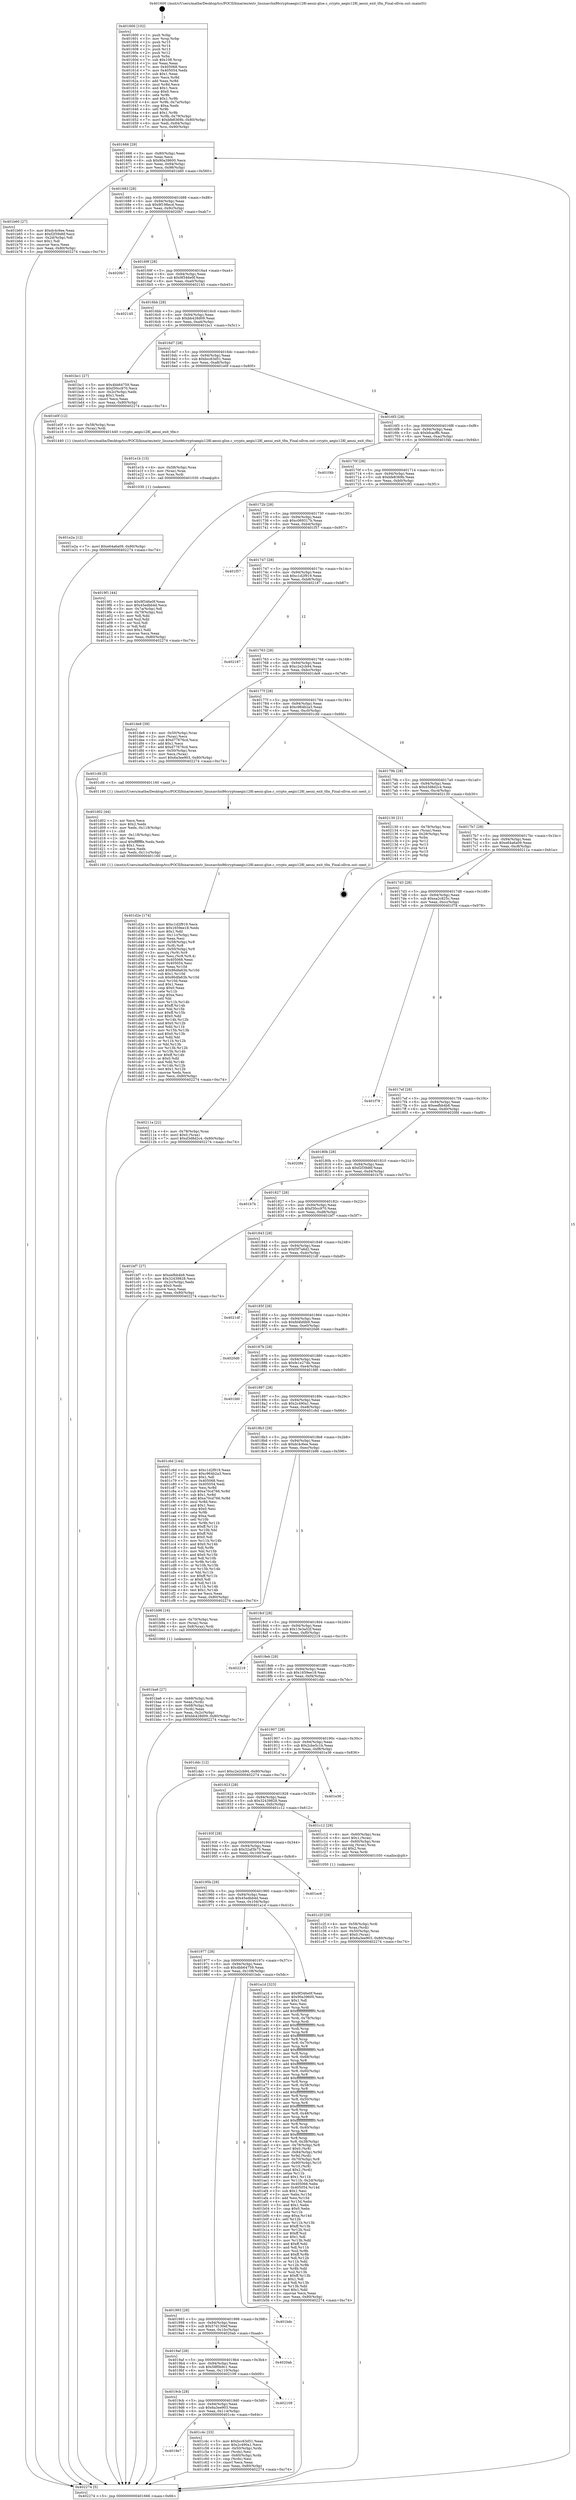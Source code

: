 digraph "0x401600" {
  label = "0x401600 (/mnt/c/Users/mathe/Desktop/tcc/POCII/binaries/extr_linuxarchx86cryptoaegis128l-aesni-glue.c_crypto_aegis128l_aesni_exit_tfm_Final-ollvm.out::main(0))"
  labelloc = "t"
  node[shape=record]

  Entry [label="",width=0.3,height=0.3,shape=circle,fillcolor=black,style=filled]
  "0x401666" [label="{
     0x401666 [29]\l
     | [instrs]\l
     &nbsp;&nbsp;0x401666 \<+3\>: mov -0x80(%rbp),%eax\l
     &nbsp;&nbsp;0x401669 \<+2\>: mov %eax,%ecx\l
     &nbsp;&nbsp;0x40166b \<+6\>: sub $0x90a39600,%ecx\l
     &nbsp;&nbsp;0x401671 \<+6\>: mov %eax,-0x94(%rbp)\l
     &nbsp;&nbsp;0x401677 \<+6\>: mov %ecx,-0x98(%rbp)\l
     &nbsp;&nbsp;0x40167d \<+6\>: je 0000000000401b60 \<main+0x560\>\l
  }"]
  "0x401b60" [label="{
     0x401b60 [27]\l
     | [instrs]\l
     &nbsp;&nbsp;0x401b60 \<+5\>: mov $0xdc4c6ee,%eax\l
     &nbsp;&nbsp;0x401b65 \<+5\>: mov $0xf2f39d6f,%ecx\l
     &nbsp;&nbsp;0x401b6a \<+3\>: mov -0x2d(%rbp),%dl\l
     &nbsp;&nbsp;0x401b6d \<+3\>: test $0x1,%dl\l
     &nbsp;&nbsp;0x401b70 \<+3\>: cmovne %ecx,%eax\l
     &nbsp;&nbsp;0x401b73 \<+3\>: mov %eax,-0x80(%rbp)\l
     &nbsp;&nbsp;0x401b76 \<+5\>: jmp 0000000000402274 \<main+0xc74\>\l
  }"]
  "0x401683" [label="{
     0x401683 [28]\l
     | [instrs]\l
     &nbsp;&nbsp;0x401683 \<+5\>: jmp 0000000000401688 \<main+0x88\>\l
     &nbsp;&nbsp;0x401688 \<+6\>: mov -0x94(%rbp),%eax\l
     &nbsp;&nbsp;0x40168e \<+5\>: sub $0x9f198ecd,%eax\l
     &nbsp;&nbsp;0x401693 \<+6\>: mov %eax,-0x9c(%rbp)\l
     &nbsp;&nbsp;0x401699 \<+6\>: je 00000000004020b7 \<main+0xab7\>\l
  }"]
  Exit [label="",width=0.3,height=0.3,shape=circle,fillcolor=black,style=filled,peripheries=2]
  "0x4020b7" [label="{
     0x4020b7\l
  }", style=dashed]
  "0x40169f" [label="{
     0x40169f [28]\l
     | [instrs]\l
     &nbsp;&nbsp;0x40169f \<+5\>: jmp 00000000004016a4 \<main+0xa4\>\l
     &nbsp;&nbsp;0x4016a4 \<+6\>: mov -0x94(%rbp),%eax\l
     &nbsp;&nbsp;0x4016aa \<+5\>: sub $0x9f346e0f,%eax\l
     &nbsp;&nbsp;0x4016af \<+6\>: mov %eax,-0xa0(%rbp)\l
     &nbsp;&nbsp;0x4016b5 \<+6\>: je 0000000000402145 \<main+0xb45\>\l
  }"]
  "0x401e2a" [label="{
     0x401e2a [12]\l
     | [instrs]\l
     &nbsp;&nbsp;0x401e2a \<+7\>: movl $0xe64a6a09,-0x80(%rbp)\l
     &nbsp;&nbsp;0x401e31 \<+5\>: jmp 0000000000402274 \<main+0xc74\>\l
  }"]
  "0x402145" [label="{
     0x402145\l
  }", style=dashed]
  "0x4016bb" [label="{
     0x4016bb [28]\l
     | [instrs]\l
     &nbsp;&nbsp;0x4016bb \<+5\>: jmp 00000000004016c0 \<main+0xc0\>\l
     &nbsp;&nbsp;0x4016c0 \<+6\>: mov -0x94(%rbp),%eax\l
     &nbsp;&nbsp;0x4016c6 \<+5\>: sub $0xbb428d09,%eax\l
     &nbsp;&nbsp;0x4016cb \<+6\>: mov %eax,-0xa4(%rbp)\l
     &nbsp;&nbsp;0x4016d1 \<+6\>: je 0000000000401bc1 \<main+0x5c1\>\l
  }"]
  "0x401e1b" [label="{
     0x401e1b [15]\l
     | [instrs]\l
     &nbsp;&nbsp;0x401e1b \<+4\>: mov -0x58(%rbp),%rax\l
     &nbsp;&nbsp;0x401e1f \<+3\>: mov (%rax),%rax\l
     &nbsp;&nbsp;0x401e22 \<+3\>: mov %rax,%rdi\l
     &nbsp;&nbsp;0x401e25 \<+5\>: call 0000000000401030 \<free@plt\>\l
     | [calls]\l
     &nbsp;&nbsp;0x401030 \{1\} (unknown)\l
  }"]
  "0x401bc1" [label="{
     0x401bc1 [27]\l
     | [instrs]\l
     &nbsp;&nbsp;0x401bc1 \<+5\>: mov $0x4bb64759,%eax\l
     &nbsp;&nbsp;0x401bc6 \<+5\>: mov $0xf30cc970,%ecx\l
     &nbsp;&nbsp;0x401bcb \<+3\>: mov -0x2c(%rbp),%edx\l
     &nbsp;&nbsp;0x401bce \<+3\>: cmp $0x1,%edx\l
     &nbsp;&nbsp;0x401bd1 \<+3\>: cmovl %ecx,%eax\l
     &nbsp;&nbsp;0x401bd4 \<+3\>: mov %eax,-0x80(%rbp)\l
     &nbsp;&nbsp;0x401bd7 \<+5\>: jmp 0000000000402274 \<main+0xc74\>\l
  }"]
  "0x4016d7" [label="{
     0x4016d7 [28]\l
     | [instrs]\l
     &nbsp;&nbsp;0x4016d7 \<+5\>: jmp 00000000004016dc \<main+0xdc\>\l
     &nbsp;&nbsp;0x4016dc \<+6\>: mov -0x94(%rbp),%eax\l
     &nbsp;&nbsp;0x4016e2 \<+5\>: sub $0xbcc63d51,%eax\l
     &nbsp;&nbsp;0x4016e7 \<+6\>: mov %eax,-0xa8(%rbp)\l
     &nbsp;&nbsp;0x4016ed \<+6\>: je 0000000000401e0f \<main+0x80f\>\l
  }"]
  "0x401d2e" [label="{
     0x401d2e [174]\l
     | [instrs]\l
     &nbsp;&nbsp;0x401d2e \<+5\>: mov $0xc1d2f919,%ecx\l
     &nbsp;&nbsp;0x401d33 \<+5\>: mov $0x1659ee18,%edx\l
     &nbsp;&nbsp;0x401d38 \<+3\>: mov $0x1,%dil\l
     &nbsp;&nbsp;0x401d3b \<+6\>: mov -0x11c(%rbp),%esi\l
     &nbsp;&nbsp;0x401d41 \<+3\>: imul %eax,%esi\l
     &nbsp;&nbsp;0x401d44 \<+4\>: mov -0x58(%rbp),%r8\l
     &nbsp;&nbsp;0x401d48 \<+3\>: mov (%r8),%r8\l
     &nbsp;&nbsp;0x401d4b \<+4\>: mov -0x50(%rbp),%r9\l
     &nbsp;&nbsp;0x401d4f \<+3\>: movslq (%r9),%r9\l
     &nbsp;&nbsp;0x401d52 \<+4\>: mov %esi,(%r8,%r9,4)\l
     &nbsp;&nbsp;0x401d56 \<+7\>: mov 0x405068,%eax\l
     &nbsp;&nbsp;0x401d5d \<+7\>: mov 0x405054,%esi\l
     &nbsp;&nbsp;0x401d64 \<+3\>: mov %eax,%r10d\l
     &nbsp;&nbsp;0x401d67 \<+7\>: add $0x86dfa63b,%r10d\l
     &nbsp;&nbsp;0x401d6e \<+4\>: sub $0x1,%r10d\l
     &nbsp;&nbsp;0x401d72 \<+7\>: sub $0x86dfa63b,%r10d\l
     &nbsp;&nbsp;0x401d79 \<+4\>: imul %r10d,%eax\l
     &nbsp;&nbsp;0x401d7d \<+3\>: and $0x1,%eax\l
     &nbsp;&nbsp;0x401d80 \<+3\>: cmp $0x0,%eax\l
     &nbsp;&nbsp;0x401d83 \<+4\>: sete %r11b\l
     &nbsp;&nbsp;0x401d87 \<+3\>: cmp $0xa,%esi\l
     &nbsp;&nbsp;0x401d8a \<+3\>: setl %bl\l
     &nbsp;&nbsp;0x401d8d \<+3\>: mov %r11b,%r14b\l
     &nbsp;&nbsp;0x401d90 \<+4\>: xor $0xff,%r14b\l
     &nbsp;&nbsp;0x401d94 \<+3\>: mov %bl,%r15b\l
     &nbsp;&nbsp;0x401d97 \<+4\>: xor $0xff,%r15b\l
     &nbsp;&nbsp;0x401d9b \<+4\>: xor $0x0,%dil\l
     &nbsp;&nbsp;0x401d9f \<+3\>: mov %r14b,%r12b\l
     &nbsp;&nbsp;0x401da2 \<+4\>: and $0x0,%r12b\l
     &nbsp;&nbsp;0x401da6 \<+3\>: and %dil,%r11b\l
     &nbsp;&nbsp;0x401da9 \<+3\>: mov %r15b,%r13b\l
     &nbsp;&nbsp;0x401dac \<+4\>: and $0x0,%r13b\l
     &nbsp;&nbsp;0x401db0 \<+3\>: and %dil,%bl\l
     &nbsp;&nbsp;0x401db3 \<+3\>: or %r11b,%r12b\l
     &nbsp;&nbsp;0x401db6 \<+3\>: or %bl,%r13b\l
     &nbsp;&nbsp;0x401db9 \<+3\>: xor %r13b,%r12b\l
     &nbsp;&nbsp;0x401dbc \<+3\>: or %r15b,%r14b\l
     &nbsp;&nbsp;0x401dbf \<+4\>: xor $0xff,%r14b\l
     &nbsp;&nbsp;0x401dc3 \<+4\>: or $0x0,%dil\l
     &nbsp;&nbsp;0x401dc7 \<+3\>: and %dil,%r14b\l
     &nbsp;&nbsp;0x401dca \<+3\>: or %r14b,%r12b\l
     &nbsp;&nbsp;0x401dcd \<+4\>: test $0x1,%r12b\l
     &nbsp;&nbsp;0x401dd1 \<+3\>: cmovne %edx,%ecx\l
     &nbsp;&nbsp;0x401dd4 \<+3\>: mov %ecx,-0x80(%rbp)\l
     &nbsp;&nbsp;0x401dd7 \<+5\>: jmp 0000000000402274 \<main+0xc74\>\l
  }"]
  "0x401e0f" [label="{
     0x401e0f [12]\l
     | [instrs]\l
     &nbsp;&nbsp;0x401e0f \<+4\>: mov -0x58(%rbp),%rax\l
     &nbsp;&nbsp;0x401e13 \<+3\>: mov (%rax),%rdi\l
     &nbsp;&nbsp;0x401e16 \<+5\>: call 0000000000401440 \<crypto_aegis128l_aesni_exit_tfm\>\l
     | [calls]\l
     &nbsp;&nbsp;0x401440 \{1\} (/mnt/c/Users/mathe/Desktop/tcc/POCII/binaries/extr_linuxarchx86cryptoaegis128l-aesni-glue.c_crypto_aegis128l_aesni_exit_tfm_Final-ollvm.out::crypto_aegis128l_aesni_exit_tfm)\l
  }"]
  "0x4016f3" [label="{
     0x4016f3 [28]\l
     | [instrs]\l
     &nbsp;&nbsp;0x4016f3 \<+5\>: jmp 00000000004016f8 \<main+0xf8\>\l
     &nbsp;&nbsp;0x4016f8 \<+6\>: mov -0x94(%rbp),%eax\l
     &nbsp;&nbsp;0x4016fe \<+5\>: sub $0xbfcacffb,%eax\l
     &nbsp;&nbsp;0x401703 \<+6\>: mov %eax,-0xac(%rbp)\l
     &nbsp;&nbsp;0x401709 \<+6\>: je 0000000000401f4b \<main+0x94b\>\l
  }"]
  "0x401d02" [label="{
     0x401d02 [44]\l
     | [instrs]\l
     &nbsp;&nbsp;0x401d02 \<+2\>: xor %ecx,%ecx\l
     &nbsp;&nbsp;0x401d04 \<+5\>: mov $0x2,%edx\l
     &nbsp;&nbsp;0x401d09 \<+6\>: mov %edx,-0x118(%rbp)\l
     &nbsp;&nbsp;0x401d0f \<+1\>: cltd\l
     &nbsp;&nbsp;0x401d10 \<+6\>: mov -0x118(%rbp),%esi\l
     &nbsp;&nbsp;0x401d16 \<+2\>: idiv %esi\l
     &nbsp;&nbsp;0x401d18 \<+6\>: imul $0xfffffffe,%edx,%edx\l
     &nbsp;&nbsp;0x401d1e \<+3\>: sub $0x1,%ecx\l
     &nbsp;&nbsp;0x401d21 \<+2\>: sub %ecx,%edx\l
     &nbsp;&nbsp;0x401d23 \<+6\>: mov %edx,-0x11c(%rbp)\l
     &nbsp;&nbsp;0x401d29 \<+5\>: call 0000000000401160 \<next_i\>\l
     | [calls]\l
     &nbsp;&nbsp;0x401160 \{1\} (/mnt/c/Users/mathe/Desktop/tcc/POCII/binaries/extr_linuxarchx86cryptoaegis128l-aesni-glue.c_crypto_aegis128l_aesni_exit_tfm_Final-ollvm.out::next_i)\l
  }"]
  "0x401f4b" [label="{
     0x401f4b\l
  }", style=dashed]
  "0x40170f" [label="{
     0x40170f [28]\l
     | [instrs]\l
     &nbsp;&nbsp;0x40170f \<+5\>: jmp 0000000000401714 \<main+0x114\>\l
     &nbsp;&nbsp;0x401714 \<+6\>: mov -0x94(%rbp),%eax\l
     &nbsp;&nbsp;0x40171a \<+5\>: sub $0xbfe8369b,%eax\l
     &nbsp;&nbsp;0x40171f \<+6\>: mov %eax,-0xb0(%rbp)\l
     &nbsp;&nbsp;0x401725 \<+6\>: je 00000000004019f1 \<main+0x3f1\>\l
  }"]
  "0x4019e7" [label="{
     0x4019e7\l
  }", style=dashed]
  "0x4019f1" [label="{
     0x4019f1 [44]\l
     | [instrs]\l
     &nbsp;&nbsp;0x4019f1 \<+5\>: mov $0x9f346e0f,%eax\l
     &nbsp;&nbsp;0x4019f6 \<+5\>: mov $0x45edbb4d,%ecx\l
     &nbsp;&nbsp;0x4019fb \<+3\>: mov -0x7a(%rbp),%dl\l
     &nbsp;&nbsp;0x4019fe \<+4\>: mov -0x79(%rbp),%sil\l
     &nbsp;&nbsp;0x401a02 \<+3\>: mov %dl,%dil\l
     &nbsp;&nbsp;0x401a05 \<+3\>: and %sil,%dil\l
     &nbsp;&nbsp;0x401a08 \<+3\>: xor %sil,%dl\l
     &nbsp;&nbsp;0x401a0b \<+3\>: or %dl,%dil\l
     &nbsp;&nbsp;0x401a0e \<+4\>: test $0x1,%dil\l
     &nbsp;&nbsp;0x401a12 \<+3\>: cmovne %ecx,%eax\l
     &nbsp;&nbsp;0x401a15 \<+3\>: mov %eax,-0x80(%rbp)\l
     &nbsp;&nbsp;0x401a18 \<+5\>: jmp 0000000000402274 \<main+0xc74\>\l
  }"]
  "0x40172b" [label="{
     0x40172b [28]\l
     | [instrs]\l
     &nbsp;&nbsp;0x40172b \<+5\>: jmp 0000000000401730 \<main+0x130\>\l
     &nbsp;&nbsp;0x401730 \<+6\>: mov -0x94(%rbp),%eax\l
     &nbsp;&nbsp;0x401736 \<+5\>: sub $0xc069317b,%eax\l
     &nbsp;&nbsp;0x40173b \<+6\>: mov %eax,-0xb4(%rbp)\l
     &nbsp;&nbsp;0x401741 \<+6\>: je 0000000000401f57 \<main+0x957\>\l
  }"]
  "0x402274" [label="{
     0x402274 [5]\l
     | [instrs]\l
     &nbsp;&nbsp;0x402274 \<+5\>: jmp 0000000000401666 \<main+0x66\>\l
  }"]
  "0x401600" [label="{
     0x401600 [102]\l
     | [instrs]\l
     &nbsp;&nbsp;0x401600 \<+1\>: push %rbp\l
     &nbsp;&nbsp;0x401601 \<+3\>: mov %rsp,%rbp\l
     &nbsp;&nbsp;0x401604 \<+2\>: push %r15\l
     &nbsp;&nbsp;0x401606 \<+2\>: push %r14\l
     &nbsp;&nbsp;0x401608 \<+2\>: push %r13\l
     &nbsp;&nbsp;0x40160a \<+2\>: push %r12\l
     &nbsp;&nbsp;0x40160c \<+1\>: push %rbx\l
     &nbsp;&nbsp;0x40160d \<+7\>: sub $0x108,%rsp\l
     &nbsp;&nbsp;0x401614 \<+2\>: xor %eax,%eax\l
     &nbsp;&nbsp;0x401616 \<+7\>: mov 0x405068,%ecx\l
     &nbsp;&nbsp;0x40161d \<+7\>: mov 0x405054,%edx\l
     &nbsp;&nbsp;0x401624 \<+3\>: sub $0x1,%eax\l
     &nbsp;&nbsp;0x401627 \<+3\>: mov %ecx,%r8d\l
     &nbsp;&nbsp;0x40162a \<+3\>: add %eax,%r8d\l
     &nbsp;&nbsp;0x40162d \<+4\>: imul %r8d,%ecx\l
     &nbsp;&nbsp;0x401631 \<+3\>: and $0x1,%ecx\l
     &nbsp;&nbsp;0x401634 \<+3\>: cmp $0x0,%ecx\l
     &nbsp;&nbsp;0x401637 \<+4\>: sete %r9b\l
     &nbsp;&nbsp;0x40163b \<+4\>: and $0x1,%r9b\l
     &nbsp;&nbsp;0x40163f \<+4\>: mov %r9b,-0x7a(%rbp)\l
     &nbsp;&nbsp;0x401643 \<+3\>: cmp $0xa,%edx\l
     &nbsp;&nbsp;0x401646 \<+4\>: setl %r9b\l
     &nbsp;&nbsp;0x40164a \<+4\>: and $0x1,%r9b\l
     &nbsp;&nbsp;0x40164e \<+4\>: mov %r9b,-0x79(%rbp)\l
     &nbsp;&nbsp;0x401652 \<+7\>: movl $0xbfe8369b,-0x80(%rbp)\l
     &nbsp;&nbsp;0x401659 \<+6\>: mov %edi,-0x84(%rbp)\l
     &nbsp;&nbsp;0x40165f \<+7\>: mov %rsi,-0x90(%rbp)\l
  }"]
  "0x401c4c" [label="{
     0x401c4c [33]\l
     | [instrs]\l
     &nbsp;&nbsp;0x401c4c \<+5\>: mov $0xbcc63d51,%eax\l
     &nbsp;&nbsp;0x401c51 \<+5\>: mov $0x2c490a1,%ecx\l
     &nbsp;&nbsp;0x401c56 \<+4\>: mov -0x50(%rbp),%rdx\l
     &nbsp;&nbsp;0x401c5a \<+2\>: mov (%rdx),%esi\l
     &nbsp;&nbsp;0x401c5c \<+4\>: mov -0x60(%rbp),%rdx\l
     &nbsp;&nbsp;0x401c60 \<+2\>: cmp (%rdx),%esi\l
     &nbsp;&nbsp;0x401c62 \<+3\>: cmovl %ecx,%eax\l
     &nbsp;&nbsp;0x401c65 \<+3\>: mov %eax,-0x80(%rbp)\l
     &nbsp;&nbsp;0x401c68 \<+5\>: jmp 0000000000402274 \<main+0xc74\>\l
  }"]
  "0x401f57" [label="{
     0x401f57\l
  }", style=dashed]
  "0x401747" [label="{
     0x401747 [28]\l
     | [instrs]\l
     &nbsp;&nbsp;0x401747 \<+5\>: jmp 000000000040174c \<main+0x14c\>\l
     &nbsp;&nbsp;0x40174c \<+6\>: mov -0x94(%rbp),%eax\l
     &nbsp;&nbsp;0x401752 \<+5\>: sub $0xc1d2f919,%eax\l
     &nbsp;&nbsp;0x401757 \<+6\>: mov %eax,-0xb8(%rbp)\l
     &nbsp;&nbsp;0x40175d \<+6\>: je 0000000000402187 \<main+0xb87\>\l
  }"]
  "0x4019cb" [label="{
     0x4019cb [28]\l
     | [instrs]\l
     &nbsp;&nbsp;0x4019cb \<+5\>: jmp 00000000004019d0 \<main+0x3d0\>\l
     &nbsp;&nbsp;0x4019d0 \<+6\>: mov -0x94(%rbp),%eax\l
     &nbsp;&nbsp;0x4019d6 \<+5\>: sub $0x6a3ee903,%eax\l
     &nbsp;&nbsp;0x4019db \<+6\>: mov %eax,-0x114(%rbp)\l
     &nbsp;&nbsp;0x4019e1 \<+6\>: je 0000000000401c4c \<main+0x64c\>\l
  }"]
  "0x402187" [label="{
     0x402187\l
  }", style=dashed]
  "0x401763" [label="{
     0x401763 [28]\l
     | [instrs]\l
     &nbsp;&nbsp;0x401763 \<+5\>: jmp 0000000000401768 \<main+0x168\>\l
     &nbsp;&nbsp;0x401768 \<+6\>: mov -0x94(%rbp),%eax\l
     &nbsp;&nbsp;0x40176e \<+5\>: sub $0xc2e2cb94,%eax\l
     &nbsp;&nbsp;0x401773 \<+6\>: mov %eax,-0xbc(%rbp)\l
     &nbsp;&nbsp;0x401779 \<+6\>: je 0000000000401de8 \<main+0x7e8\>\l
  }"]
  "0x402109" [label="{
     0x402109\l
  }", style=dashed]
  "0x401de8" [label="{
     0x401de8 [39]\l
     | [instrs]\l
     &nbsp;&nbsp;0x401de8 \<+4\>: mov -0x50(%rbp),%rax\l
     &nbsp;&nbsp;0x401dec \<+2\>: mov (%rax),%ecx\l
     &nbsp;&nbsp;0x401dee \<+6\>: sub $0xd77676cd,%ecx\l
     &nbsp;&nbsp;0x401df4 \<+3\>: add $0x1,%ecx\l
     &nbsp;&nbsp;0x401df7 \<+6\>: add $0xd77676cd,%ecx\l
     &nbsp;&nbsp;0x401dfd \<+4\>: mov -0x50(%rbp),%rax\l
     &nbsp;&nbsp;0x401e01 \<+2\>: mov %ecx,(%rax)\l
     &nbsp;&nbsp;0x401e03 \<+7\>: movl $0x6a3ee903,-0x80(%rbp)\l
     &nbsp;&nbsp;0x401e0a \<+5\>: jmp 0000000000402274 \<main+0xc74\>\l
  }"]
  "0x40177f" [label="{
     0x40177f [28]\l
     | [instrs]\l
     &nbsp;&nbsp;0x40177f \<+5\>: jmp 0000000000401784 \<main+0x184\>\l
     &nbsp;&nbsp;0x401784 \<+6\>: mov -0x94(%rbp),%eax\l
     &nbsp;&nbsp;0x40178a \<+5\>: sub $0xc964b2a3,%eax\l
     &nbsp;&nbsp;0x40178f \<+6\>: mov %eax,-0xc0(%rbp)\l
     &nbsp;&nbsp;0x401795 \<+6\>: je 0000000000401cfd \<main+0x6fd\>\l
  }"]
  "0x4019af" [label="{
     0x4019af [28]\l
     | [instrs]\l
     &nbsp;&nbsp;0x4019af \<+5\>: jmp 00000000004019b4 \<main+0x3b4\>\l
     &nbsp;&nbsp;0x4019b4 \<+6\>: mov -0x94(%rbp),%eax\l
     &nbsp;&nbsp;0x4019ba \<+5\>: sub $0x58f0b9c1,%eax\l
     &nbsp;&nbsp;0x4019bf \<+6\>: mov %eax,-0x110(%rbp)\l
     &nbsp;&nbsp;0x4019c5 \<+6\>: je 0000000000402109 \<main+0xb09\>\l
  }"]
  "0x401cfd" [label="{
     0x401cfd [5]\l
     | [instrs]\l
     &nbsp;&nbsp;0x401cfd \<+5\>: call 0000000000401160 \<next_i\>\l
     | [calls]\l
     &nbsp;&nbsp;0x401160 \{1\} (/mnt/c/Users/mathe/Desktop/tcc/POCII/binaries/extr_linuxarchx86cryptoaegis128l-aesni-glue.c_crypto_aegis128l_aesni_exit_tfm_Final-ollvm.out::next_i)\l
  }"]
  "0x40179b" [label="{
     0x40179b [28]\l
     | [instrs]\l
     &nbsp;&nbsp;0x40179b \<+5\>: jmp 00000000004017a0 \<main+0x1a0\>\l
     &nbsp;&nbsp;0x4017a0 \<+6\>: mov -0x94(%rbp),%eax\l
     &nbsp;&nbsp;0x4017a6 \<+5\>: sub $0xd3d8d2c4,%eax\l
     &nbsp;&nbsp;0x4017ab \<+6\>: mov %eax,-0xc4(%rbp)\l
     &nbsp;&nbsp;0x4017b1 \<+6\>: je 0000000000402130 \<main+0xb30\>\l
  }"]
  "0x4020ab" [label="{
     0x4020ab\l
  }", style=dashed]
  "0x402130" [label="{
     0x402130 [21]\l
     | [instrs]\l
     &nbsp;&nbsp;0x402130 \<+4\>: mov -0x78(%rbp),%rax\l
     &nbsp;&nbsp;0x402134 \<+2\>: mov (%rax),%eax\l
     &nbsp;&nbsp;0x402136 \<+4\>: lea -0x28(%rbp),%rsp\l
     &nbsp;&nbsp;0x40213a \<+1\>: pop %rbx\l
     &nbsp;&nbsp;0x40213b \<+2\>: pop %r12\l
     &nbsp;&nbsp;0x40213d \<+2\>: pop %r13\l
     &nbsp;&nbsp;0x40213f \<+2\>: pop %r14\l
     &nbsp;&nbsp;0x402141 \<+2\>: pop %r15\l
     &nbsp;&nbsp;0x402143 \<+1\>: pop %rbp\l
     &nbsp;&nbsp;0x402144 \<+1\>: ret\l
  }"]
  "0x4017b7" [label="{
     0x4017b7 [28]\l
     | [instrs]\l
     &nbsp;&nbsp;0x4017b7 \<+5\>: jmp 00000000004017bc \<main+0x1bc\>\l
     &nbsp;&nbsp;0x4017bc \<+6\>: mov -0x94(%rbp),%eax\l
     &nbsp;&nbsp;0x4017c2 \<+5\>: sub $0xe64a6a09,%eax\l
     &nbsp;&nbsp;0x4017c7 \<+6\>: mov %eax,-0xc8(%rbp)\l
     &nbsp;&nbsp;0x4017cd \<+6\>: je 000000000040211a \<main+0xb1a\>\l
  }"]
  "0x401993" [label="{
     0x401993 [28]\l
     | [instrs]\l
     &nbsp;&nbsp;0x401993 \<+5\>: jmp 0000000000401998 \<main+0x398\>\l
     &nbsp;&nbsp;0x401998 \<+6\>: mov -0x94(%rbp),%eax\l
     &nbsp;&nbsp;0x40199e \<+5\>: sub $0x57d130ef,%eax\l
     &nbsp;&nbsp;0x4019a3 \<+6\>: mov %eax,-0x10c(%rbp)\l
     &nbsp;&nbsp;0x4019a9 \<+6\>: je 00000000004020ab \<main+0xaab\>\l
  }"]
  "0x40211a" [label="{
     0x40211a [22]\l
     | [instrs]\l
     &nbsp;&nbsp;0x40211a \<+4\>: mov -0x78(%rbp),%rax\l
     &nbsp;&nbsp;0x40211e \<+6\>: movl $0x0,(%rax)\l
     &nbsp;&nbsp;0x402124 \<+7\>: movl $0xd3d8d2c4,-0x80(%rbp)\l
     &nbsp;&nbsp;0x40212b \<+5\>: jmp 0000000000402274 \<main+0xc74\>\l
  }"]
  "0x4017d3" [label="{
     0x4017d3 [28]\l
     | [instrs]\l
     &nbsp;&nbsp;0x4017d3 \<+5\>: jmp 00000000004017d8 \<main+0x1d8\>\l
     &nbsp;&nbsp;0x4017d8 \<+6\>: mov -0x94(%rbp),%eax\l
     &nbsp;&nbsp;0x4017de \<+5\>: sub $0xea2c825c,%eax\l
     &nbsp;&nbsp;0x4017e3 \<+6\>: mov %eax,-0xcc(%rbp)\l
     &nbsp;&nbsp;0x4017e9 \<+6\>: je 0000000000401f78 \<main+0x978\>\l
  }"]
  "0x401bdc" [label="{
     0x401bdc\l
  }", style=dashed]
  "0x401f78" [label="{
     0x401f78\l
  }", style=dashed]
  "0x4017ef" [label="{
     0x4017ef [28]\l
     | [instrs]\l
     &nbsp;&nbsp;0x4017ef \<+5\>: jmp 00000000004017f4 \<main+0x1f4\>\l
     &nbsp;&nbsp;0x4017f4 \<+6\>: mov -0x94(%rbp),%eax\l
     &nbsp;&nbsp;0x4017fa \<+5\>: sub $0xeefbb4b8,%eax\l
     &nbsp;&nbsp;0x4017ff \<+6\>: mov %eax,-0xd0(%rbp)\l
     &nbsp;&nbsp;0x401805 \<+6\>: je 00000000004020fd \<main+0xafd\>\l
  }"]
  "0x401c2f" [label="{
     0x401c2f [29]\l
     | [instrs]\l
     &nbsp;&nbsp;0x401c2f \<+4\>: mov -0x58(%rbp),%rdi\l
     &nbsp;&nbsp;0x401c33 \<+3\>: mov %rax,(%rdi)\l
     &nbsp;&nbsp;0x401c36 \<+4\>: mov -0x50(%rbp),%rax\l
     &nbsp;&nbsp;0x401c3a \<+6\>: movl $0x0,(%rax)\l
     &nbsp;&nbsp;0x401c40 \<+7\>: movl $0x6a3ee903,-0x80(%rbp)\l
     &nbsp;&nbsp;0x401c47 \<+5\>: jmp 0000000000402274 \<main+0xc74\>\l
  }"]
  "0x4020fd" [label="{
     0x4020fd\l
  }", style=dashed]
  "0x40180b" [label="{
     0x40180b [28]\l
     | [instrs]\l
     &nbsp;&nbsp;0x40180b \<+5\>: jmp 0000000000401810 \<main+0x210\>\l
     &nbsp;&nbsp;0x401810 \<+6\>: mov -0x94(%rbp),%eax\l
     &nbsp;&nbsp;0x401816 \<+5\>: sub $0xf2f39d6f,%eax\l
     &nbsp;&nbsp;0x40181b \<+6\>: mov %eax,-0xd4(%rbp)\l
     &nbsp;&nbsp;0x401821 \<+6\>: je 0000000000401b7b \<main+0x57b\>\l
  }"]
  "0x401ba6" [label="{
     0x401ba6 [27]\l
     | [instrs]\l
     &nbsp;&nbsp;0x401ba6 \<+4\>: mov -0x68(%rbp),%rdi\l
     &nbsp;&nbsp;0x401baa \<+2\>: mov %eax,(%rdi)\l
     &nbsp;&nbsp;0x401bac \<+4\>: mov -0x68(%rbp),%rdi\l
     &nbsp;&nbsp;0x401bb0 \<+2\>: mov (%rdi),%eax\l
     &nbsp;&nbsp;0x401bb2 \<+3\>: mov %eax,-0x2c(%rbp)\l
     &nbsp;&nbsp;0x401bb5 \<+7\>: movl $0xbb428d09,-0x80(%rbp)\l
     &nbsp;&nbsp;0x401bbc \<+5\>: jmp 0000000000402274 \<main+0xc74\>\l
  }"]
  "0x401b7b" [label="{
     0x401b7b\l
  }", style=dashed]
  "0x401827" [label="{
     0x401827 [28]\l
     | [instrs]\l
     &nbsp;&nbsp;0x401827 \<+5\>: jmp 000000000040182c \<main+0x22c\>\l
     &nbsp;&nbsp;0x40182c \<+6\>: mov -0x94(%rbp),%eax\l
     &nbsp;&nbsp;0x401832 \<+5\>: sub $0xf30cc970,%eax\l
     &nbsp;&nbsp;0x401837 \<+6\>: mov %eax,-0xd8(%rbp)\l
     &nbsp;&nbsp;0x40183d \<+6\>: je 0000000000401bf7 \<main+0x5f7\>\l
  }"]
  "0x401977" [label="{
     0x401977 [28]\l
     | [instrs]\l
     &nbsp;&nbsp;0x401977 \<+5\>: jmp 000000000040197c \<main+0x37c\>\l
     &nbsp;&nbsp;0x40197c \<+6\>: mov -0x94(%rbp),%eax\l
     &nbsp;&nbsp;0x401982 \<+5\>: sub $0x4bb64759,%eax\l
     &nbsp;&nbsp;0x401987 \<+6\>: mov %eax,-0x108(%rbp)\l
     &nbsp;&nbsp;0x40198d \<+6\>: je 0000000000401bdc \<main+0x5dc\>\l
  }"]
  "0x401bf7" [label="{
     0x401bf7 [27]\l
     | [instrs]\l
     &nbsp;&nbsp;0x401bf7 \<+5\>: mov $0xeefbb4b8,%eax\l
     &nbsp;&nbsp;0x401bfc \<+5\>: mov $0x32439828,%ecx\l
     &nbsp;&nbsp;0x401c01 \<+3\>: mov -0x2c(%rbp),%edx\l
     &nbsp;&nbsp;0x401c04 \<+3\>: cmp $0x0,%edx\l
     &nbsp;&nbsp;0x401c07 \<+3\>: cmove %ecx,%eax\l
     &nbsp;&nbsp;0x401c0a \<+3\>: mov %eax,-0x80(%rbp)\l
     &nbsp;&nbsp;0x401c0d \<+5\>: jmp 0000000000402274 \<main+0xc74\>\l
  }"]
  "0x401843" [label="{
     0x401843 [28]\l
     | [instrs]\l
     &nbsp;&nbsp;0x401843 \<+5\>: jmp 0000000000401848 \<main+0x248\>\l
     &nbsp;&nbsp;0x401848 \<+6\>: mov -0x94(%rbp),%eax\l
     &nbsp;&nbsp;0x40184e \<+5\>: sub $0xf3f7a6d2,%eax\l
     &nbsp;&nbsp;0x401853 \<+6\>: mov %eax,-0xdc(%rbp)\l
     &nbsp;&nbsp;0x401859 \<+6\>: je 00000000004021df \<main+0xbdf\>\l
  }"]
  "0x401a1d" [label="{
     0x401a1d [323]\l
     | [instrs]\l
     &nbsp;&nbsp;0x401a1d \<+5\>: mov $0x9f346e0f,%eax\l
     &nbsp;&nbsp;0x401a22 \<+5\>: mov $0x90a39600,%ecx\l
     &nbsp;&nbsp;0x401a27 \<+2\>: mov $0x1,%dl\l
     &nbsp;&nbsp;0x401a29 \<+2\>: xor %esi,%esi\l
     &nbsp;&nbsp;0x401a2b \<+3\>: mov %rsp,%rdi\l
     &nbsp;&nbsp;0x401a2e \<+4\>: add $0xfffffffffffffff0,%rdi\l
     &nbsp;&nbsp;0x401a32 \<+3\>: mov %rdi,%rsp\l
     &nbsp;&nbsp;0x401a35 \<+4\>: mov %rdi,-0x78(%rbp)\l
     &nbsp;&nbsp;0x401a39 \<+3\>: mov %rsp,%rdi\l
     &nbsp;&nbsp;0x401a3c \<+4\>: add $0xfffffffffffffff0,%rdi\l
     &nbsp;&nbsp;0x401a40 \<+3\>: mov %rdi,%rsp\l
     &nbsp;&nbsp;0x401a43 \<+3\>: mov %rsp,%r8\l
     &nbsp;&nbsp;0x401a46 \<+4\>: add $0xfffffffffffffff0,%r8\l
     &nbsp;&nbsp;0x401a4a \<+3\>: mov %r8,%rsp\l
     &nbsp;&nbsp;0x401a4d \<+4\>: mov %r8,-0x70(%rbp)\l
     &nbsp;&nbsp;0x401a51 \<+3\>: mov %rsp,%r8\l
     &nbsp;&nbsp;0x401a54 \<+4\>: add $0xfffffffffffffff0,%r8\l
     &nbsp;&nbsp;0x401a58 \<+3\>: mov %r8,%rsp\l
     &nbsp;&nbsp;0x401a5b \<+4\>: mov %r8,-0x68(%rbp)\l
     &nbsp;&nbsp;0x401a5f \<+3\>: mov %rsp,%r8\l
     &nbsp;&nbsp;0x401a62 \<+4\>: add $0xfffffffffffffff0,%r8\l
     &nbsp;&nbsp;0x401a66 \<+3\>: mov %r8,%rsp\l
     &nbsp;&nbsp;0x401a69 \<+4\>: mov %r8,-0x60(%rbp)\l
     &nbsp;&nbsp;0x401a6d \<+3\>: mov %rsp,%r8\l
     &nbsp;&nbsp;0x401a70 \<+4\>: add $0xfffffffffffffff0,%r8\l
     &nbsp;&nbsp;0x401a74 \<+3\>: mov %r8,%rsp\l
     &nbsp;&nbsp;0x401a77 \<+4\>: mov %r8,-0x58(%rbp)\l
     &nbsp;&nbsp;0x401a7b \<+3\>: mov %rsp,%r8\l
     &nbsp;&nbsp;0x401a7e \<+4\>: add $0xfffffffffffffff0,%r8\l
     &nbsp;&nbsp;0x401a82 \<+3\>: mov %r8,%rsp\l
     &nbsp;&nbsp;0x401a85 \<+4\>: mov %r8,-0x50(%rbp)\l
     &nbsp;&nbsp;0x401a89 \<+3\>: mov %rsp,%r8\l
     &nbsp;&nbsp;0x401a8c \<+4\>: add $0xfffffffffffffff0,%r8\l
     &nbsp;&nbsp;0x401a90 \<+3\>: mov %r8,%rsp\l
     &nbsp;&nbsp;0x401a93 \<+4\>: mov %r8,-0x48(%rbp)\l
     &nbsp;&nbsp;0x401a97 \<+3\>: mov %rsp,%r8\l
     &nbsp;&nbsp;0x401a9a \<+4\>: add $0xfffffffffffffff0,%r8\l
     &nbsp;&nbsp;0x401a9e \<+3\>: mov %r8,%rsp\l
     &nbsp;&nbsp;0x401aa1 \<+4\>: mov %r8,-0x40(%rbp)\l
     &nbsp;&nbsp;0x401aa5 \<+3\>: mov %rsp,%r8\l
     &nbsp;&nbsp;0x401aa8 \<+4\>: add $0xfffffffffffffff0,%r8\l
     &nbsp;&nbsp;0x401aac \<+3\>: mov %r8,%rsp\l
     &nbsp;&nbsp;0x401aaf \<+4\>: mov %r8,-0x38(%rbp)\l
     &nbsp;&nbsp;0x401ab3 \<+4\>: mov -0x78(%rbp),%r8\l
     &nbsp;&nbsp;0x401ab7 \<+7\>: movl $0x0,(%r8)\l
     &nbsp;&nbsp;0x401abe \<+7\>: mov -0x84(%rbp),%r9d\l
     &nbsp;&nbsp;0x401ac5 \<+3\>: mov %r9d,(%rdi)\l
     &nbsp;&nbsp;0x401ac8 \<+4\>: mov -0x70(%rbp),%r8\l
     &nbsp;&nbsp;0x401acc \<+7\>: mov -0x90(%rbp),%r10\l
     &nbsp;&nbsp;0x401ad3 \<+3\>: mov %r10,(%r8)\l
     &nbsp;&nbsp;0x401ad6 \<+3\>: cmpl $0x2,(%rdi)\l
     &nbsp;&nbsp;0x401ad9 \<+4\>: setne %r11b\l
     &nbsp;&nbsp;0x401add \<+4\>: and $0x1,%r11b\l
     &nbsp;&nbsp;0x401ae1 \<+4\>: mov %r11b,-0x2d(%rbp)\l
     &nbsp;&nbsp;0x401ae5 \<+7\>: mov 0x405068,%ebx\l
     &nbsp;&nbsp;0x401aec \<+8\>: mov 0x405054,%r14d\l
     &nbsp;&nbsp;0x401af4 \<+3\>: sub $0x1,%esi\l
     &nbsp;&nbsp;0x401af7 \<+3\>: mov %ebx,%r15d\l
     &nbsp;&nbsp;0x401afa \<+3\>: add %esi,%r15d\l
     &nbsp;&nbsp;0x401afd \<+4\>: imul %r15d,%ebx\l
     &nbsp;&nbsp;0x401b01 \<+3\>: and $0x1,%ebx\l
     &nbsp;&nbsp;0x401b04 \<+3\>: cmp $0x0,%ebx\l
     &nbsp;&nbsp;0x401b07 \<+4\>: sete %r11b\l
     &nbsp;&nbsp;0x401b0b \<+4\>: cmp $0xa,%r14d\l
     &nbsp;&nbsp;0x401b0f \<+4\>: setl %r12b\l
     &nbsp;&nbsp;0x401b13 \<+3\>: mov %r11b,%r13b\l
     &nbsp;&nbsp;0x401b16 \<+4\>: xor $0xff,%r13b\l
     &nbsp;&nbsp;0x401b1a \<+3\>: mov %r12b,%sil\l
     &nbsp;&nbsp;0x401b1d \<+4\>: xor $0xff,%sil\l
     &nbsp;&nbsp;0x401b21 \<+3\>: xor $0x1,%dl\l
     &nbsp;&nbsp;0x401b24 \<+3\>: mov %r13b,%dil\l
     &nbsp;&nbsp;0x401b27 \<+4\>: and $0xff,%dil\l
     &nbsp;&nbsp;0x401b2b \<+3\>: and %dl,%r11b\l
     &nbsp;&nbsp;0x401b2e \<+3\>: mov %sil,%r8b\l
     &nbsp;&nbsp;0x401b31 \<+4\>: and $0xff,%r8b\l
     &nbsp;&nbsp;0x401b35 \<+3\>: and %dl,%r12b\l
     &nbsp;&nbsp;0x401b38 \<+3\>: or %r11b,%dil\l
     &nbsp;&nbsp;0x401b3b \<+3\>: or %r12b,%r8b\l
     &nbsp;&nbsp;0x401b3e \<+3\>: xor %r8b,%dil\l
     &nbsp;&nbsp;0x401b41 \<+3\>: or %sil,%r13b\l
     &nbsp;&nbsp;0x401b44 \<+4\>: xor $0xff,%r13b\l
     &nbsp;&nbsp;0x401b48 \<+3\>: or $0x1,%dl\l
     &nbsp;&nbsp;0x401b4b \<+3\>: and %dl,%r13b\l
     &nbsp;&nbsp;0x401b4e \<+3\>: or %r13b,%dil\l
     &nbsp;&nbsp;0x401b51 \<+4\>: test $0x1,%dil\l
     &nbsp;&nbsp;0x401b55 \<+3\>: cmovne %ecx,%eax\l
     &nbsp;&nbsp;0x401b58 \<+3\>: mov %eax,-0x80(%rbp)\l
     &nbsp;&nbsp;0x401b5b \<+5\>: jmp 0000000000402274 \<main+0xc74\>\l
  }"]
  "0x4021df" [label="{
     0x4021df\l
  }", style=dashed]
  "0x40185f" [label="{
     0x40185f [28]\l
     | [instrs]\l
     &nbsp;&nbsp;0x40185f \<+5\>: jmp 0000000000401864 \<main+0x264\>\l
     &nbsp;&nbsp;0x401864 \<+6\>: mov -0x94(%rbp),%eax\l
     &nbsp;&nbsp;0x40186a \<+5\>: sub $0xfd4bfdb9,%eax\l
     &nbsp;&nbsp;0x40186f \<+6\>: mov %eax,-0xe0(%rbp)\l
     &nbsp;&nbsp;0x401875 \<+6\>: je 00000000004020d6 \<main+0xad6\>\l
  }"]
  "0x40195b" [label="{
     0x40195b [28]\l
     | [instrs]\l
     &nbsp;&nbsp;0x40195b \<+5\>: jmp 0000000000401960 \<main+0x360\>\l
     &nbsp;&nbsp;0x401960 \<+6\>: mov -0x94(%rbp),%eax\l
     &nbsp;&nbsp;0x401966 \<+5\>: sub $0x45edbb4d,%eax\l
     &nbsp;&nbsp;0x40196b \<+6\>: mov %eax,-0x104(%rbp)\l
     &nbsp;&nbsp;0x401971 \<+6\>: je 0000000000401a1d \<main+0x41d\>\l
  }"]
  "0x4020d6" [label="{
     0x4020d6\l
  }", style=dashed]
  "0x40187b" [label="{
     0x40187b [28]\l
     | [instrs]\l
     &nbsp;&nbsp;0x40187b \<+5\>: jmp 0000000000401880 \<main+0x280\>\l
     &nbsp;&nbsp;0x401880 \<+6\>: mov -0x94(%rbp),%eax\l
     &nbsp;&nbsp;0x401886 \<+5\>: sub $0xfe1e274b,%eax\l
     &nbsp;&nbsp;0x40188b \<+6\>: mov %eax,-0xe4(%rbp)\l
     &nbsp;&nbsp;0x401891 \<+6\>: je 0000000000401fd0 \<main+0x9d0\>\l
  }"]
  "0x401ec6" [label="{
     0x401ec6\l
  }", style=dashed]
  "0x401fd0" [label="{
     0x401fd0\l
  }", style=dashed]
  "0x401897" [label="{
     0x401897 [28]\l
     | [instrs]\l
     &nbsp;&nbsp;0x401897 \<+5\>: jmp 000000000040189c \<main+0x29c\>\l
     &nbsp;&nbsp;0x40189c \<+6\>: mov -0x94(%rbp),%eax\l
     &nbsp;&nbsp;0x4018a2 \<+5\>: sub $0x2c490a1,%eax\l
     &nbsp;&nbsp;0x4018a7 \<+6\>: mov %eax,-0xe8(%rbp)\l
     &nbsp;&nbsp;0x4018ad \<+6\>: je 0000000000401c6d \<main+0x66d\>\l
  }"]
  "0x40193f" [label="{
     0x40193f [28]\l
     | [instrs]\l
     &nbsp;&nbsp;0x40193f \<+5\>: jmp 0000000000401944 \<main+0x344\>\l
     &nbsp;&nbsp;0x401944 \<+6\>: mov -0x94(%rbp),%eax\l
     &nbsp;&nbsp;0x40194a \<+5\>: sub $0x32af3b75,%eax\l
     &nbsp;&nbsp;0x40194f \<+6\>: mov %eax,-0x100(%rbp)\l
     &nbsp;&nbsp;0x401955 \<+6\>: je 0000000000401ec6 \<main+0x8c6\>\l
  }"]
  "0x401c6d" [label="{
     0x401c6d [144]\l
     | [instrs]\l
     &nbsp;&nbsp;0x401c6d \<+5\>: mov $0xc1d2f919,%eax\l
     &nbsp;&nbsp;0x401c72 \<+5\>: mov $0xc964b2a3,%ecx\l
     &nbsp;&nbsp;0x401c77 \<+2\>: mov $0x1,%dl\l
     &nbsp;&nbsp;0x401c79 \<+7\>: mov 0x405068,%esi\l
     &nbsp;&nbsp;0x401c80 \<+7\>: mov 0x405054,%edi\l
     &nbsp;&nbsp;0x401c87 \<+3\>: mov %esi,%r8d\l
     &nbsp;&nbsp;0x401c8a \<+7\>: sub $0xa70cd766,%r8d\l
     &nbsp;&nbsp;0x401c91 \<+4\>: sub $0x1,%r8d\l
     &nbsp;&nbsp;0x401c95 \<+7\>: add $0xa70cd766,%r8d\l
     &nbsp;&nbsp;0x401c9c \<+4\>: imul %r8d,%esi\l
     &nbsp;&nbsp;0x401ca0 \<+3\>: and $0x1,%esi\l
     &nbsp;&nbsp;0x401ca3 \<+3\>: cmp $0x0,%esi\l
     &nbsp;&nbsp;0x401ca6 \<+4\>: sete %r9b\l
     &nbsp;&nbsp;0x401caa \<+3\>: cmp $0xa,%edi\l
     &nbsp;&nbsp;0x401cad \<+4\>: setl %r10b\l
     &nbsp;&nbsp;0x401cb1 \<+3\>: mov %r9b,%r11b\l
     &nbsp;&nbsp;0x401cb4 \<+4\>: xor $0xff,%r11b\l
     &nbsp;&nbsp;0x401cb8 \<+3\>: mov %r10b,%bl\l
     &nbsp;&nbsp;0x401cbb \<+3\>: xor $0xff,%bl\l
     &nbsp;&nbsp;0x401cbe \<+3\>: xor $0x0,%dl\l
     &nbsp;&nbsp;0x401cc1 \<+3\>: mov %r11b,%r14b\l
     &nbsp;&nbsp;0x401cc4 \<+4\>: and $0x0,%r14b\l
     &nbsp;&nbsp;0x401cc8 \<+3\>: and %dl,%r9b\l
     &nbsp;&nbsp;0x401ccb \<+3\>: mov %bl,%r15b\l
     &nbsp;&nbsp;0x401cce \<+4\>: and $0x0,%r15b\l
     &nbsp;&nbsp;0x401cd2 \<+3\>: and %dl,%r10b\l
     &nbsp;&nbsp;0x401cd5 \<+3\>: or %r9b,%r14b\l
     &nbsp;&nbsp;0x401cd8 \<+3\>: or %r10b,%r15b\l
     &nbsp;&nbsp;0x401cdb \<+3\>: xor %r15b,%r14b\l
     &nbsp;&nbsp;0x401cde \<+3\>: or %bl,%r11b\l
     &nbsp;&nbsp;0x401ce1 \<+4\>: xor $0xff,%r11b\l
     &nbsp;&nbsp;0x401ce5 \<+3\>: or $0x0,%dl\l
     &nbsp;&nbsp;0x401ce8 \<+3\>: and %dl,%r11b\l
     &nbsp;&nbsp;0x401ceb \<+3\>: or %r11b,%r14b\l
     &nbsp;&nbsp;0x401cee \<+4\>: test $0x1,%r14b\l
     &nbsp;&nbsp;0x401cf2 \<+3\>: cmovne %ecx,%eax\l
     &nbsp;&nbsp;0x401cf5 \<+3\>: mov %eax,-0x80(%rbp)\l
     &nbsp;&nbsp;0x401cf8 \<+5\>: jmp 0000000000402274 \<main+0xc74\>\l
  }"]
  "0x4018b3" [label="{
     0x4018b3 [28]\l
     | [instrs]\l
     &nbsp;&nbsp;0x4018b3 \<+5\>: jmp 00000000004018b8 \<main+0x2b8\>\l
     &nbsp;&nbsp;0x4018b8 \<+6\>: mov -0x94(%rbp),%eax\l
     &nbsp;&nbsp;0x4018be \<+5\>: sub $0xdc4c6ee,%eax\l
     &nbsp;&nbsp;0x4018c3 \<+6\>: mov %eax,-0xec(%rbp)\l
     &nbsp;&nbsp;0x4018c9 \<+6\>: je 0000000000401b96 \<main+0x596\>\l
  }"]
  "0x401c12" [label="{
     0x401c12 [29]\l
     | [instrs]\l
     &nbsp;&nbsp;0x401c12 \<+4\>: mov -0x60(%rbp),%rax\l
     &nbsp;&nbsp;0x401c16 \<+6\>: movl $0x1,(%rax)\l
     &nbsp;&nbsp;0x401c1c \<+4\>: mov -0x60(%rbp),%rax\l
     &nbsp;&nbsp;0x401c20 \<+3\>: movslq (%rax),%rax\l
     &nbsp;&nbsp;0x401c23 \<+4\>: shl $0x2,%rax\l
     &nbsp;&nbsp;0x401c27 \<+3\>: mov %rax,%rdi\l
     &nbsp;&nbsp;0x401c2a \<+5\>: call 0000000000401050 \<malloc@plt\>\l
     | [calls]\l
     &nbsp;&nbsp;0x401050 \{1\} (unknown)\l
  }"]
  "0x401b96" [label="{
     0x401b96 [16]\l
     | [instrs]\l
     &nbsp;&nbsp;0x401b96 \<+4\>: mov -0x70(%rbp),%rax\l
     &nbsp;&nbsp;0x401b9a \<+3\>: mov (%rax),%rax\l
     &nbsp;&nbsp;0x401b9d \<+4\>: mov 0x8(%rax),%rdi\l
     &nbsp;&nbsp;0x401ba1 \<+5\>: call 0000000000401060 \<atoi@plt\>\l
     | [calls]\l
     &nbsp;&nbsp;0x401060 \{1\} (unknown)\l
  }"]
  "0x4018cf" [label="{
     0x4018cf [28]\l
     | [instrs]\l
     &nbsp;&nbsp;0x4018cf \<+5\>: jmp 00000000004018d4 \<main+0x2d4\>\l
     &nbsp;&nbsp;0x4018d4 \<+6\>: mov -0x94(%rbp),%eax\l
     &nbsp;&nbsp;0x4018da \<+5\>: sub $0x13e3a52f,%eax\l
     &nbsp;&nbsp;0x4018df \<+6\>: mov %eax,-0xf0(%rbp)\l
     &nbsp;&nbsp;0x4018e5 \<+6\>: je 0000000000402219 \<main+0xc19\>\l
  }"]
  "0x401923" [label="{
     0x401923 [28]\l
     | [instrs]\l
     &nbsp;&nbsp;0x401923 \<+5\>: jmp 0000000000401928 \<main+0x328\>\l
     &nbsp;&nbsp;0x401928 \<+6\>: mov -0x94(%rbp),%eax\l
     &nbsp;&nbsp;0x40192e \<+5\>: sub $0x32439828,%eax\l
     &nbsp;&nbsp;0x401933 \<+6\>: mov %eax,-0xfc(%rbp)\l
     &nbsp;&nbsp;0x401939 \<+6\>: je 0000000000401c12 \<main+0x612\>\l
  }"]
  "0x402219" [label="{
     0x402219\l
  }", style=dashed]
  "0x4018eb" [label="{
     0x4018eb [28]\l
     | [instrs]\l
     &nbsp;&nbsp;0x4018eb \<+5\>: jmp 00000000004018f0 \<main+0x2f0\>\l
     &nbsp;&nbsp;0x4018f0 \<+6\>: mov -0x94(%rbp),%eax\l
     &nbsp;&nbsp;0x4018f6 \<+5\>: sub $0x1659ee18,%eax\l
     &nbsp;&nbsp;0x4018fb \<+6\>: mov %eax,-0xf4(%rbp)\l
     &nbsp;&nbsp;0x401901 \<+6\>: je 0000000000401ddc \<main+0x7dc\>\l
  }"]
  "0x401e36" [label="{
     0x401e36\l
  }", style=dashed]
  "0x401ddc" [label="{
     0x401ddc [12]\l
     | [instrs]\l
     &nbsp;&nbsp;0x401ddc \<+7\>: movl $0xc2e2cb94,-0x80(%rbp)\l
     &nbsp;&nbsp;0x401de3 \<+5\>: jmp 0000000000402274 \<main+0xc74\>\l
  }"]
  "0x401907" [label="{
     0x401907 [28]\l
     | [instrs]\l
     &nbsp;&nbsp;0x401907 \<+5\>: jmp 000000000040190c \<main+0x30c\>\l
     &nbsp;&nbsp;0x40190c \<+6\>: mov -0x94(%rbp),%eax\l
     &nbsp;&nbsp;0x401912 \<+5\>: sub $0x2cbe5c1b,%eax\l
     &nbsp;&nbsp;0x401917 \<+6\>: mov %eax,-0xf8(%rbp)\l
     &nbsp;&nbsp;0x40191d \<+6\>: je 0000000000401e36 \<main+0x836\>\l
  }"]
  Entry -> "0x401600" [label=" 1"]
  "0x401666" -> "0x401b60" [label=" 1"]
  "0x401666" -> "0x401683" [label=" 15"]
  "0x402130" -> Exit [label=" 1"]
  "0x401683" -> "0x4020b7" [label=" 0"]
  "0x401683" -> "0x40169f" [label=" 15"]
  "0x40211a" -> "0x402274" [label=" 1"]
  "0x40169f" -> "0x402145" [label=" 0"]
  "0x40169f" -> "0x4016bb" [label=" 15"]
  "0x401e2a" -> "0x402274" [label=" 1"]
  "0x4016bb" -> "0x401bc1" [label=" 1"]
  "0x4016bb" -> "0x4016d7" [label=" 14"]
  "0x401e1b" -> "0x401e2a" [label=" 1"]
  "0x4016d7" -> "0x401e0f" [label=" 1"]
  "0x4016d7" -> "0x4016f3" [label=" 13"]
  "0x401e0f" -> "0x401e1b" [label=" 1"]
  "0x4016f3" -> "0x401f4b" [label=" 0"]
  "0x4016f3" -> "0x40170f" [label=" 13"]
  "0x401de8" -> "0x402274" [label=" 1"]
  "0x40170f" -> "0x4019f1" [label=" 1"]
  "0x40170f" -> "0x40172b" [label=" 12"]
  "0x4019f1" -> "0x402274" [label=" 1"]
  "0x401600" -> "0x401666" [label=" 1"]
  "0x402274" -> "0x401666" [label=" 15"]
  "0x401ddc" -> "0x402274" [label=" 1"]
  "0x40172b" -> "0x401f57" [label=" 0"]
  "0x40172b" -> "0x401747" [label=" 12"]
  "0x401d2e" -> "0x402274" [label=" 1"]
  "0x401747" -> "0x402187" [label=" 0"]
  "0x401747" -> "0x401763" [label=" 12"]
  "0x401cfd" -> "0x401d02" [label=" 1"]
  "0x401763" -> "0x401de8" [label=" 1"]
  "0x401763" -> "0x40177f" [label=" 11"]
  "0x401c6d" -> "0x402274" [label=" 1"]
  "0x40177f" -> "0x401cfd" [label=" 1"]
  "0x40177f" -> "0x40179b" [label=" 10"]
  "0x4019cb" -> "0x4019e7" [label=" 0"]
  "0x40179b" -> "0x402130" [label=" 1"]
  "0x40179b" -> "0x4017b7" [label=" 9"]
  "0x4019cb" -> "0x401c4c" [label=" 2"]
  "0x4017b7" -> "0x40211a" [label=" 1"]
  "0x4017b7" -> "0x4017d3" [label=" 8"]
  "0x4019af" -> "0x4019cb" [label=" 2"]
  "0x4017d3" -> "0x401f78" [label=" 0"]
  "0x4017d3" -> "0x4017ef" [label=" 8"]
  "0x4019af" -> "0x402109" [label=" 0"]
  "0x4017ef" -> "0x4020fd" [label=" 0"]
  "0x4017ef" -> "0x40180b" [label=" 8"]
  "0x401993" -> "0x4019af" [label=" 2"]
  "0x40180b" -> "0x401b7b" [label=" 0"]
  "0x40180b" -> "0x401827" [label=" 8"]
  "0x401993" -> "0x4020ab" [label=" 0"]
  "0x401827" -> "0x401bf7" [label=" 1"]
  "0x401827" -> "0x401843" [label=" 7"]
  "0x401977" -> "0x401993" [label=" 2"]
  "0x401843" -> "0x4021df" [label=" 0"]
  "0x401843" -> "0x40185f" [label=" 7"]
  "0x401977" -> "0x401bdc" [label=" 0"]
  "0x40185f" -> "0x4020d6" [label=" 0"]
  "0x40185f" -> "0x40187b" [label=" 7"]
  "0x401c2f" -> "0x402274" [label=" 1"]
  "0x40187b" -> "0x401fd0" [label=" 0"]
  "0x40187b" -> "0x401897" [label=" 7"]
  "0x401c12" -> "0x401c2f" [label=" 1"]
  "0x401897" -> "0x401c6d" [label=" 1"]
  "0x401897" -> "0x4018b3" [label=" 6"]
  "0x401bc1" -> "0x402274" [label=" 1"]
  "0x4018b3" -> "0x401b96" [label=" 1"]
  "0x4018b3" -> "0x4018cf" [label=" 5"]
  "0x401ba6" -> "0x402274" [label=" 1"]
  "0x4018cf" -> "0x402219" [label=" 0"]
  "0x4018cf" -> "0x4018eb" [label=" 5"]
  "0x401b60" -> "0x402274" [label=" 1"]
  "0x4018eb" -> "0x401ddc" [label=" 1"]
  "0x4018eb" -> "0x401907" [label=" 4"]
  "0x401a1d" -> "0x402274" [label=" 1"]
  "0x401907" -> "0x401e36" [label=" 0"]
  "0x401907" -> "0x401923" [label=" 4"]
  "0x401b96" -> "0x401ba6" [label=" 1"]
  "0x401923" -> "0x401c12" [label=" 1"]
  "0x401923" -> "0x40193f" [label=" 3"]
  "0x401bf7" -> "0x402274" [label=" 1"]
  "0x40193f" -> "0x401ec6" [label=" 0"]
  "0x40193f" -> "0x40195b" [label=" 3"]
  "0x401c4c" -> "0x402274" [label=" 2"]
  "0x40195b" -> "0x401a1d" [label=" 1"]
  "0x40195b" -> "0x401977" [label=" 2"]
  "0x401d02" -> "0x401d2e" [label=" 1"]
}
